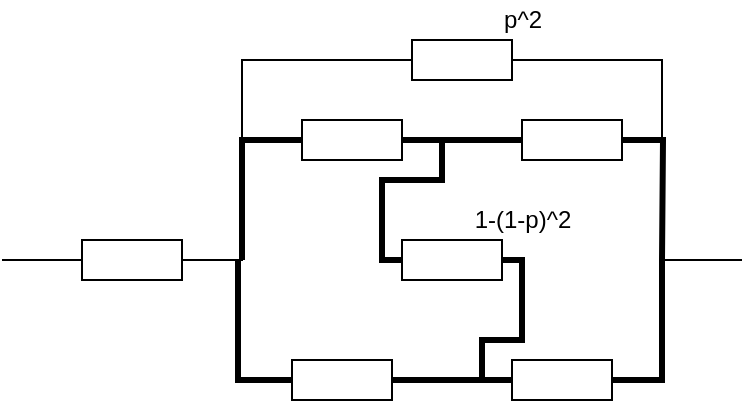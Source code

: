 <mxfile version="13.9.9" type="device"><diagram id="bxcGX9bLokBq_L7YCW0P" name="Page-1"><mxGraphModel dx="538" dy="520" grid="1" gridSize="10" guides="1" tooltips="1" connect="1" arrows="1" fold="1" page="1" pageScale="1" pageWidth="827" pageHeight="1169" math="0" shadow="0"><root><mxCell id="0"/><mxCell id="1" parent="0"/><mxCell id="Is6juXEBftdBYPK_7Bty-32" style="edgeStyle=orthogonalEdgeStyle;rounded=0;orthogonalLoop=1;jettySize=auto;html=1;entryX=0;entryY=0.5;entryDx=0;entryDy=0;startArrow=none;startFill=0;endArrow=none;endFill=0;" edge="1" parent="1" target="Is6juXEBftdBYPK_7Bty-5"><mxGeometry relative="1" as="geometry"><mxPoint x="10" y="300" as="sourcePoint"/><Array as="points"><mxPoint x="10" y="300"/></Array></mxGeometry></mxCell><mxCell id="Is6juXEBftdBYPK_7Bty-44" style="edgeStyle=orthogonalEdgeStyle;rounded=0;orthogonalLoop=1;jettySize=auto;html=1;entryX=0;entryY=0.5;entryDx=0;entryDy=0;startArrow=none;startFill=0;endArrow=none;endFill=0;" edge="1" parent="1" source="Is6juXEBftdBYPK_7Bty-5" target="Is6juXEBftdBYPK_7Bty-34"><mxGeometry relative="1" as="geometry"><Array as="points"><mxPoint x="130" y="300"/><mxPoint x="130" y="200"/></Array></mxGeometry></mxCell><mxCell id="Is6juXEBftdBYPK_7Bty-45" style="edgeStyle=orthogonalEdgeStyle;rounded=0;orthogonalLoop=1;jettySize=auto;html=1;entryX=0;entryY=0.5;entryDx=0;entryDy=0;startArrow=none;startFill=0;endArrow=none;endFill=0;strokeWidth=3;" edge="1" parent="1" target="Is6juXEBftdBYPK_7Bty-36"><mxGeometry relative="1" as="geometry"><mxPoint x="130" y="300" as="sourcePoint"/><Array as="points"><mxPoint x="130" y="300"/><mxPoint x="130" y="240"/></Array></mxGeometry></mxCell><mxCell id="Is6juXEBftdBYPK_7Bty-46" style="edgeStyle=orthogonalEdgeStyle;rounded=0;orthogonalLoop=1;jettySize=auto;html=1;entryX=0;entryY=0.5;entryDx=0;entryDy=0;startArrow=none;startFill=0;endArrow=none;endFill=0;strokeWidth=3;" edge="1" parent="1" target="Is6juXEBftdBYPK_7Bty-40"><mxGeometry relative="1" as="geometry"><mxPoint x="128" y="300" as="sourcePoint"/><Array as="points"><mxPoint x="128" y="300"/><mxPoint x="128" y="360"/></Array></mxGeometry></mxCell><mxCell id="Is6juXEBftdBYPK_7Bty-5" value="" style="rounded=0;whiteSpace=wrap;html=1;" vertex="1" parent="1"><mxGeometry x="50" y="290" width="50" height="20" as="geometry"/></mxCell><mxCell id="Is6juXEBftdBYPK_7Bty-48" style="edgeStyle=orthogonalEdgeStyle;rounded=0;orthogonalLoop=1;jettySize=auto;html=1;startArrow=none;startFill=0;endArrow=none;endFill=0;" edge="1" parent="1" source="Is6juXEBftdBYPK_7Bty-34"><mxGeometry relative="1" as="geometry"><mxPoint x="270" y="200" as="targetPoint"/></mxGeometry></mxCell><mxCell id="Is6juXEBftdBYPK_7Bty-64" style="edgeStyle=orthogonalEdgeStyle;rounded=0;orthogonalLoop=1;jettySize=auto;html=1;startArrow=none;startFill=0;endArrow=none;endFill=0;" edge="1" parent="1" source="Is6juXEBftdBYPK_7Bty-34"><mxGeometry relative="1" as="geometry"><mxPoint x="320" y="200" as="targetPoint"/></mxGeometry></mxCell><mxCell id="Is6juXEBftdBYPK_7Bty-34" value="" style="rounded=0;whiteSpace=wrap;html=1;" vertex="1" parent="1"><mxGeometry x="215" y="190" width="50" height="20" as="geometry"/></mxCell><mxCell id="Is6juXEBftdBYPK_7Bty-59" style="edgeStyle=orthogonalEdgeStyle;rounded=0;orthogonalLoop=1;jettySize=auto;html=1;startArrow=none;startFill=0;endArrow=none;endFill=0;" edge="1" parent="1"><mxGeometry relative="1" as="geometry"><mxPoint x="380" y="300" as="targetPoint"/><mxPoint x="320" y="200" as="sourcePoint"/><Array as="points"><mxPoint x="340" y="200"/><mxPoint x="340" y="300"/></Array></mxGeometry></mxCell><mxCell id="Is6juXEBftdBYPK_7Bty-49" style="edgeStyle=orthogonalEdgeStyle;rounded=0;orthogonalLoop=1;jettySize=auto;html=1;entryX=0;entryY=0.5;entryDx=0;entryDy=0;startArrow=none;startFill=0;endArrow=none;endFill=0;" edge="1" parent="1" source="Is6juXEBftdBYPK_7Bty-36" target="Is6juXEBftdBYPK_7Bty-37"><mxGeometry relative="1" as="geometry"/></mxCell><mxCell id="Is6juXEBftdBYPK_7Bty-50" style="edgeStyle=orthogonalEdgeStyle;rounded=0;orthogonalLoop=1;jettySize=auto;html=1;entryX=0;entryY=0.5;entryDx=0;entryDy=0;startArrow=none;startFill=0;endArrow=none;endFill=0;strokeWidth=3;" edge="1" parent="1" target="Is6juXEBftdBYPK_7Bty-38"><mxGeometry relative="1" as="geometry"><mxPoint x="230" y="240" as="sourcePoint"/><Array as="points"><mxPoint x="230" y="260"/><mxPoint x="200" y="260"/><mxPoint x="200" y="300"/></Array></mxGeometry></mxCell><mxCell id="Is6juXEBftdBYPK_7Bty-36" value="" style="rounded=0;whiteSpace=wrap;html=1;" vertex="1" parent="1"><mxGeometry x="160" y="230" width="50" height="20" as="geometry"/></mxCell><mxCell id="Is6juXEBftdBYPK_7Bty-62" style="edgeStyle=orthogonalEdgeStyle;rounded=0;orthogonalLoop=1;jettySize=auto;html=1;startArrow=none;startFill=0;endArrow=none;endFill=0;strokeWidth=3;" edge="1" parent="1" source="Is6juXEBftdBYPK_7Bty-37"><mxGeometry relative="1" as="geometry"><mxPoint x="340" y="300" as="targetPoint"/></mxGeometry></mxCell><mxCell id="Is6juXEBftdBYPK_7Bty-68" value="" style="edgeStyle=orthogonalEdgeStyle;rounded=0;orthogonalLoop=1;jettySize=auto;html=1;startArrow=none;startFill=0;endArrow=none;endFill=0;strokeWidth=3;" edge="1" parent="1" source="Is6juXEBftdBYPK_7Bty-37" target="Is6juXEBftdBYPK_7Bty-36"><mxGeometry relative="1" as="geometry"/></mxCell><mxCell id="Is6juXEBftdBYPK_7Bty-37" value="" style="rounded=0;whiteSpace=wrap;html=1;" vertex="1" parent="1"><mxGeometry x="270" y="230" width="50" height="20" as="geometry"/></mxCell><mxCell id="Is6juXEBftdBYPK_7Bty-56" style="edgeStyle=orthogonalEdgeStyle;rounded=0;orthogonalLoop=1;jettySize=auto;html=1;startArrow=none;startFill=0;endArrow=none;endFill=0;strokeWidth=3;" edge="1" parent="1" source="Is6juXEBftdBYPK_7Bty-38"><mxGeometry relative="1" as="geometry"><mxPoint x="250" y="360" as="targetPoint"/><Array as="points"><mxPoint x="270" y="300"/><mxPoint x="270" y="340"/><mxPoint x="250" y="340"/></Array></mxGeometry></mxCell><mxCell id="Is6juXEBftdBYPK_7Bty-38" value="" style="rounded=0;whiteSpace=wrap;html=1;" vertex="1" parent="1"><mxGeometry x="210" y="290" width="50" height="20" as="geometry"/></mxCell><mxCell id="Is6juXEBftdBYPK_7Bty-53" style="edgeStyle=orthogonalEdgeStyle;rounded=0;orthogonalLoop=1;jettySize=auto;html=1;entryX=0;entryY=0.5;entryDx=0;entryDy=0;startArrow=none;startFill=0;endArrow=none;endFill=0;strokeWidth=3;" edge="1" parent="1" source="Is6juXEBftdBYPK_7Bty-40" target="Is6juXEBftdBYPK_7Bty-41"><mxGeometry relative="1" as="geometry"/></mxCell><mxCell id="Is6juXEBftdBYPK_7Bty-40" value="" style="rounded=0;whiteSpace=wrap;html=1;" vertex="1" parent="1"><mxGeometry x="155" y="350" width="50" height="20" as="geometry"/></mxCell><mxCell id="Is6juXEBftdBYPK_7Bty-60" style="edgeStyle=orthogonalEdgeStyle;rounded=0;orthogonalLoop=1;jettySize=auto;html=1;startArrow=none;startFill=0;endArrow=none;endFill=0;strokeWidth=3;" edge="1" parent="1" source="Is6juXEBftdBYPK_7Bty-41"><mxGeometry relative="1" as="geometry"><mxPoint x="340" y="300" as="targetPoint"/><Array as="points"><mxPoint x="340" y="360"/><mxPoint x="340" y="300"/></Array></mxGeometry></mxCell><mxCell id="Is6juXEBftdBYPK_7Bty-41" value="" style="rounded=0;whiteSpace=wrap;html=1;" vertex="1" parent="1"><mxGeometry x="265" y="350" width="50" height="20" as="geometry"/></mxCell><mxCell id="Is6juXEBftdBYPK_7Bty-63" value="1-(1-p)^2" style="text;html=1;align=center;verticalAlign=middle;resizable=0;points=[];autosize=1;" vertex="1" parent="1"><mxGeometry x="240" y="270" width="60" height="20" as="geometry"/></mxCell><mxCell id="Is6juXEBftdBYPK_7Bty-66" value="p^2" style="text;html=1;align=center;verticalAlign=middle;resizable=0;points=[];autosize=1;" vertex="1" parent="1"><mxGeometry x="255" y="170" width="30" height="20" as="geometry"/></mxCell></root></mxGraphModel></diagram></mxfile>